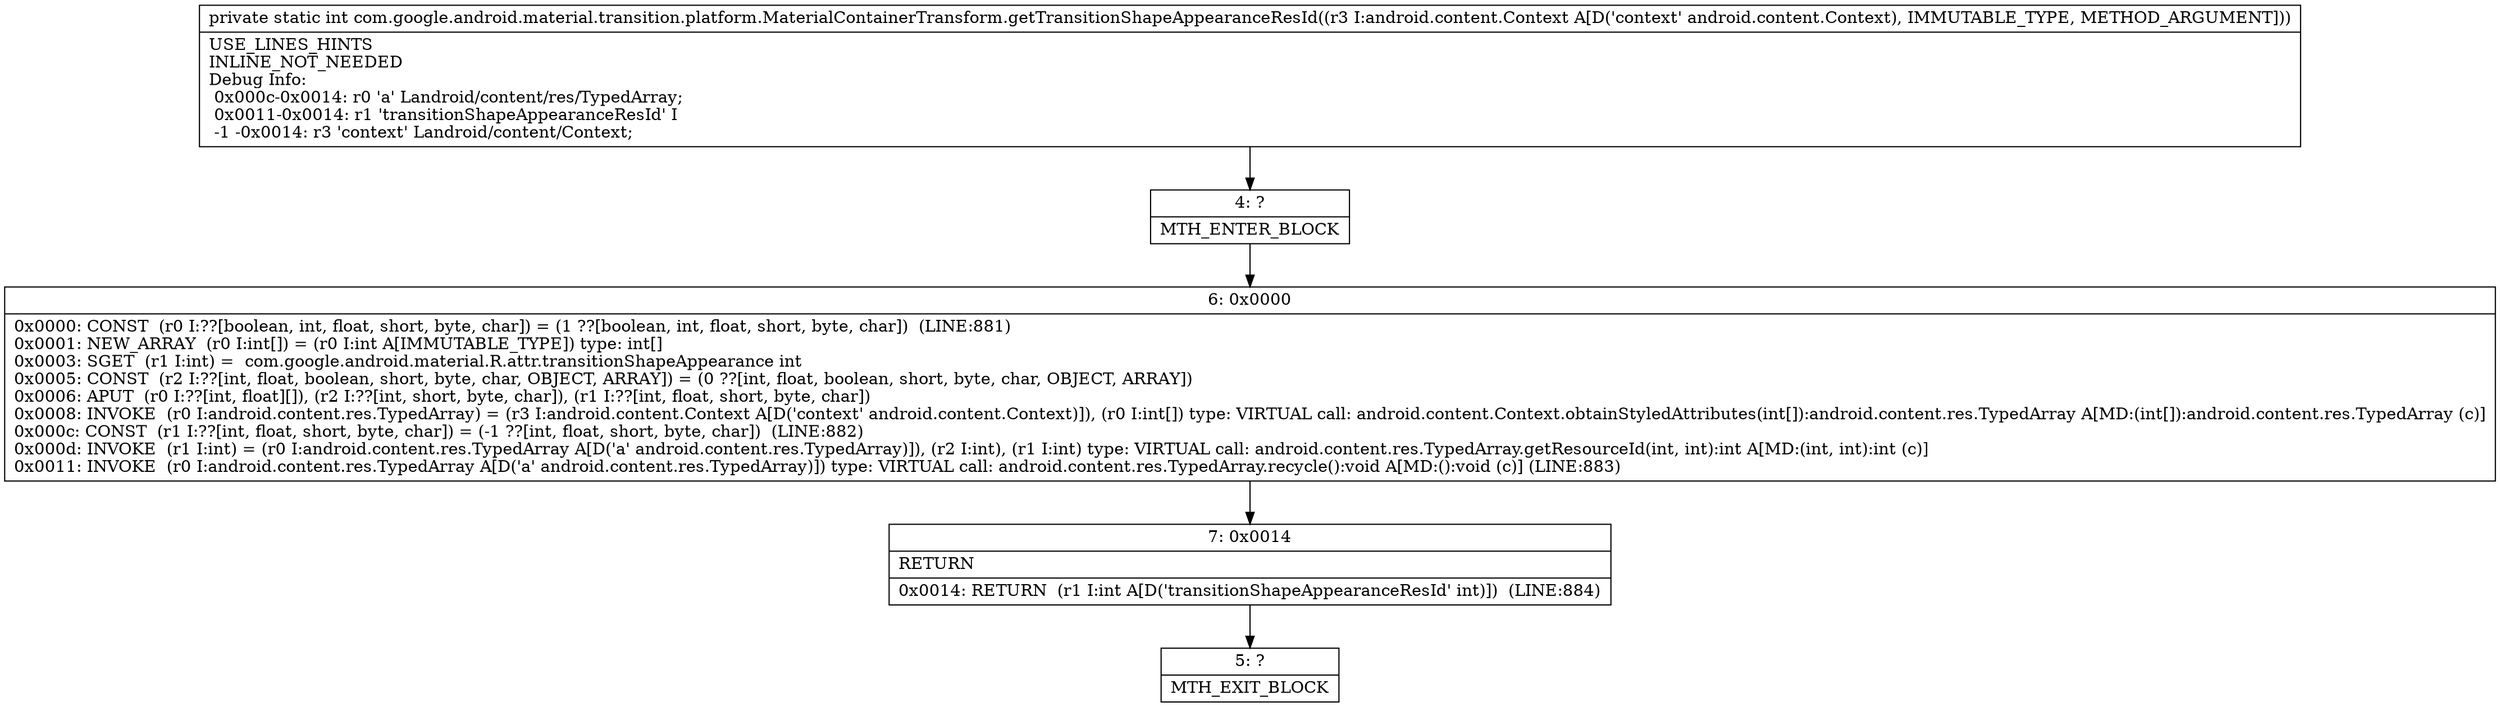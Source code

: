digraph "CFG forcom.google.android.material.transition.platform.MaterialContainerTransform.getTransitionShapeAppearanceResId(Landroid\/content\/Context;)I" {
Node_4 [shape=record,label="{4\:\ ?|MTH_ENTER_BLOCK\l}"];
Node_6 [shape=record,label="{6\:\ 0x0000|0x0000: CONST  (r0 I:??[boolean, int, float, short, byte, char]) = (1 ??[boolean, int, float, short, byte, char])  (LINE:881)\l0x0001: NEW_ARRAY  (r0 I:int[]) = (r0 I:int A[IMMUTABLE_TYPE]) type: int[] \l0x0003: SGET  (r1 I:int) =  com.google.android.material.R.attr.transitionShapeAppearance int \l0x0005: CONST  (r2 I:??[int, float, boolean, short, byte, char, OBJECT, ARRAY]) = (0 ??[int, float, boolean, short, byte, char, OBJECT, ARRAY]) \l0x0006: APUT  (r0 I:??[int, float][]), (r2 I:??[int, short, byte, char]), (r1 I:??[int, float, short, byte, char]) \l0x0008: INVOKE  (r0 I:android.content.res.TypedArray) = (r3 I:android.content.Context A[D('context' android.content.Context)]), (r0 I:int[]) type: VIRTUAL call: android.content.Context.obtainStyledAttributes(int[]):android.content.res.TypedArray A[MD:(int[]):android.content.res.TypedArray (c)]\l0x000c: CONST  (r1 I:??[int, float, short, byte, char]) = (\-1 ??[int, float, short, byte, char])  (LINE:882)\l0x000d: INVOKE  (r1 I:int) = (r0 I:android.content.res.TypedArray A[D('a' android.content.res.TypedArray)]), (r2 I:int), (r1 I:int) type: VIRTUAL call: android.content.res.TypedArray.getResourceId(int, int):int A[MD:(int, int):int (c)]\l0x0011: INVOKE  (r0 I:android.content.res.TypedArray A[D('a' android.content.res.TypedArray)]) type: VIRTUAL call: android.content.res.TypedArray.recycle():void A[MD:():void (c)] (LINE:883)\l}"];
Node_7 [shape=record,label="{7\:\ 0x0014|RETURN\l|0x0014: RETURN  (r1 I:int A[D('transitionShapeAppearanceResId' int)])  (LINE:884)\l}"];
Node_5 [shape=record,label="{5\:\ ?|MTH_EXIT_BLOCK\l}"];
MethodNode[shape=record,label="{private static int com.google.android.material.transition.platform.MaterialContainerTransform.getTransitionShapeAppearanceResId((r3 I:android.content.Context A[D('context' android.content.Context), IMMUTABLE_TYPE, METHOD_ARGUMENT]))  | USE_LINES_HINTS\lINLINE_NOT_NEEDED\lDebug Info:\l  0x000c\-0x0014: r0 'a' Landroid\/content\/res\/TypedArray;\l  0x0011\-0x0014: r1 'transitionShapeAppearanceResId' I\l  \-1 \-0x0014: r3 'context' Landroid\/content\/Context;\l}"];
MethodNode -> Node_4;Node_4 -> Node_6;
Node_6 -> Node_7;
Node_7 -> Node_5;
}

